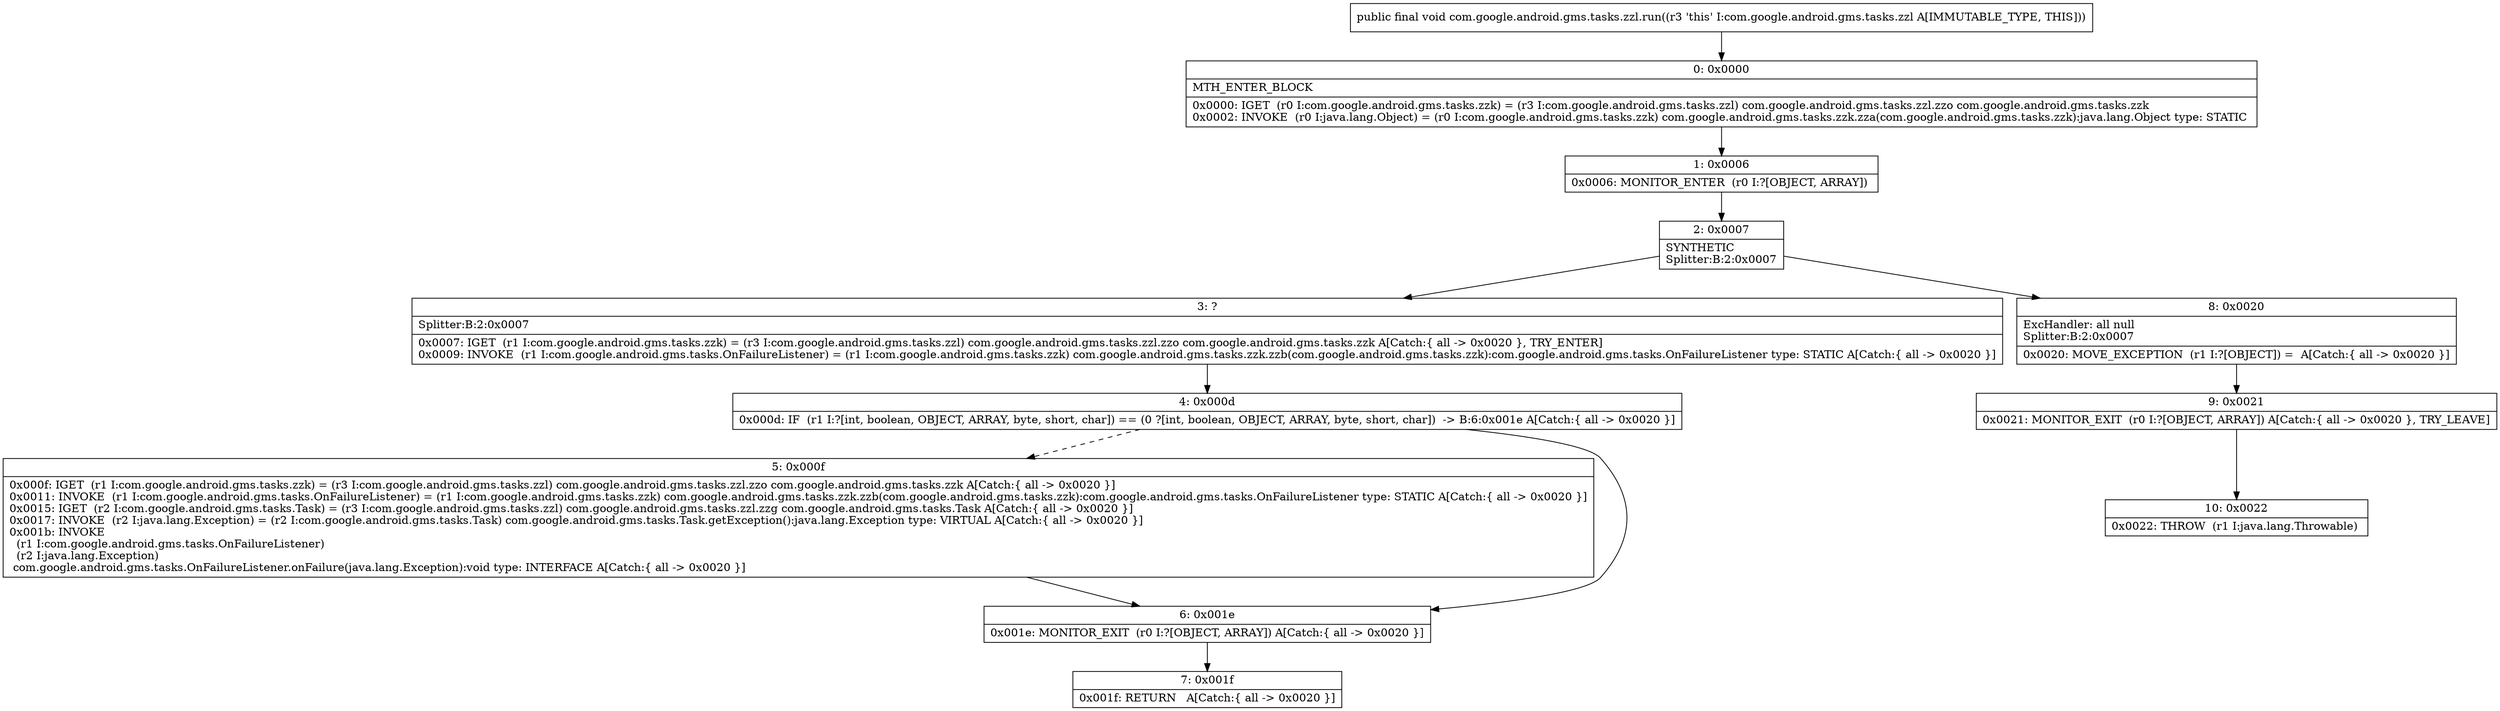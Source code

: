 digraph "CFG forcom.google.android.gms.tasks.zzl.run()V" {
Node_0 [shape=record,label="{0\:\ 0x0000|MTH_ENTER_BLOCK\l|0x0000: IGET  (r0 I:com.google.android.gms.tasks.zzk) = (r3 I:com.google.android.gms.tasks.zzl) com.google.android.gms.tasks.zzl.zzo com.google.android.gms.tasks.zzk \l0x0002: INVOKE  (r0 I:java.lang.Object) = (r0 I:com.google.android.gms.tasks.zzk) com.google.android.gms.tasks.zzk.zza(com.google.android.gms.tasks.zzk):java.lang.Object type: STATIC \l}"];
Node_1 [shape=record,label="{1\:\ 0x0006|0x0006: MONITOR_ENTER  (r0 I:?[OBJECT, ARRAY]) \l}"];
Node_2 [shape=record,label="{2\:\ 0x0007|SYNTHETIC\lSplitter:B:2:0x0007\l}"];
Node_3 [shape=record,label="{3\:\ ?|Splitter:B:2:0x0007\l|0x0007: IGET  (r1 I:com.google.android.gms.tasks.zzk) = (r3 I:com.google.android.gms.tasks.zzl) com.google.android.gms.tasks.zzl.zzo com.google.android.gms.tasks.zzk A[Catch:\{ all \-\> 0x0020 \}, TRY_ENTER]\l0x0009: INVOKE  (r1 I:com.google.android.gms.tasks.OnFailureListener) = (r1 I:com.google.android.gms.tasks.zzk) com.google.android.gms.tasks.zzk.zzb(com.google.android.gms.tasks.zzk):com.google.android.gms.tasks.OnFailureListener type: STATIC A[Catch:\{ all \-\> 0x0020 \}]\l}"];
Node_4 [shape=record,label="{4\:\ 0x000d|0x000d: IF  (r1 I:?[int, boolean, OBJECT, ARRAY, byte, short, char]) == (0 ?[int, boolean, OBJECT, ARRAY, byte, short, char])  \-\> B:6:0x001e A[Catch:\{ all \-\> 0x0020 \}]\l}"];
Node_5 [shape=record,label="{5\:\ 0x000f|0x000f: IGET  (r1 I:com.google.android.gms.tasks.zzk) = (r3 I:com.google.android.gms.tasks.zzl) com.google.android.gms.tasks.zzl.zzo com.google.android.gms.tasks.zzk A[Catch:\{ all \-\> 0x0020 \}]\l0x0011: INVOKE  (r1 I:com.google.android.gms.tasks.OnFailureListener) = (r1 I:com.google.android.gms.tasks.zzk) com.google.android.gms.tasks.zzk.zzb(com.google.android.gms.tasks.zzk):com.google.android.gms.tasks.OnFailureListener type: STATIC A[Catch:\{ all \-\> 0x0020 \}]\l0x0015: IGET  (r2 I:com.google.android.gms.tasks.Task) = (r3 I:com.google.android.gms.tasks.zzl) com.google.android.gms.tasks.zzl.zzg com.google.android.gms.tasks.Task A[Catch:\{ all \-\> 0x0020 \}]\l0x0017: INVOKE  (r2 I:java.lang.Exception) = (r2 I:com.google.android.gms.tasks.Task) com.google.android.gms.tasks.Task.getException():java.lang.Exception type: VIRTUAL A[Catch:\{ all \-\> 0x0020 \}]\l0x001b: INVOKE  \l  (r1 I:com.google.android.gms.tasks.OnFailureListener)\l  (r2 I:java.lang.Exception)\l com.google.android.gms.tasks.OnFailureListener.onFailure(java.lang.Exception):void type: INTERFACE A[Catch:\{ all \-\> 0x0020 \}]\l}"];
Node_6 [shape=record,label="{6\:\ 0x001e|0x001e: MONITOR_EXIT  (r0 I:?[OBJECT, ARRAY]) A[Catch:\{ all \-\> 0x0020 \}]\l}"];
Node_7 [shape=record,label="{7\:\ 0x001f|0x001f: RETURN   A[Catch:\{ all \-\> 0x0020 \}]\l}"];
Node_8 [shape=record,label="{8\:\ 0x0020|ExcHandler: all null\lSplitter:B:2:0x0007\l|0x0020: MOVE_EXCEPTION  (r1 I:?[OBJECT]) =  A[Catch:\{ all \-\> 0x0020 \}]\l}"];
Node_9 [shape=record,label="{9\:\ 0x0021|0x0021: MONITOR_EXIT  (r0 I:?[OBJECT, ARRAY]) A[Catch:\{ all \-\> 0x0020 \}, TRY_LEAVE]\l}"];
Node_10 [shape=record,label="{10\:\ 0x0022|0x0022: THROW  (r1 I:java.lang.Throwable) \l}"];
MethodNode[shape=record,label="{public final void com.google.android.gms.tasks.zzl.run((r3 'this' I:com.google.android.gms.tasks.zzl A[IMMUTABLE_TYPE, THIS])) }"];
MethodNode -> Node_0;
Node_0 -> Node_1;
Node_1 -> Node_2;
Node_2 -> Node_3;
Node_2 -> Node_8;
Node_3 -> Node_4;
Node_4 -> Node_5[style=dashed];
Node_4 -> Node_6;
Node_5 -> Node_6;
Node_6 -> Node_7;
Node_8 -> Node_9;
Node_9 -> Node_10;
}

